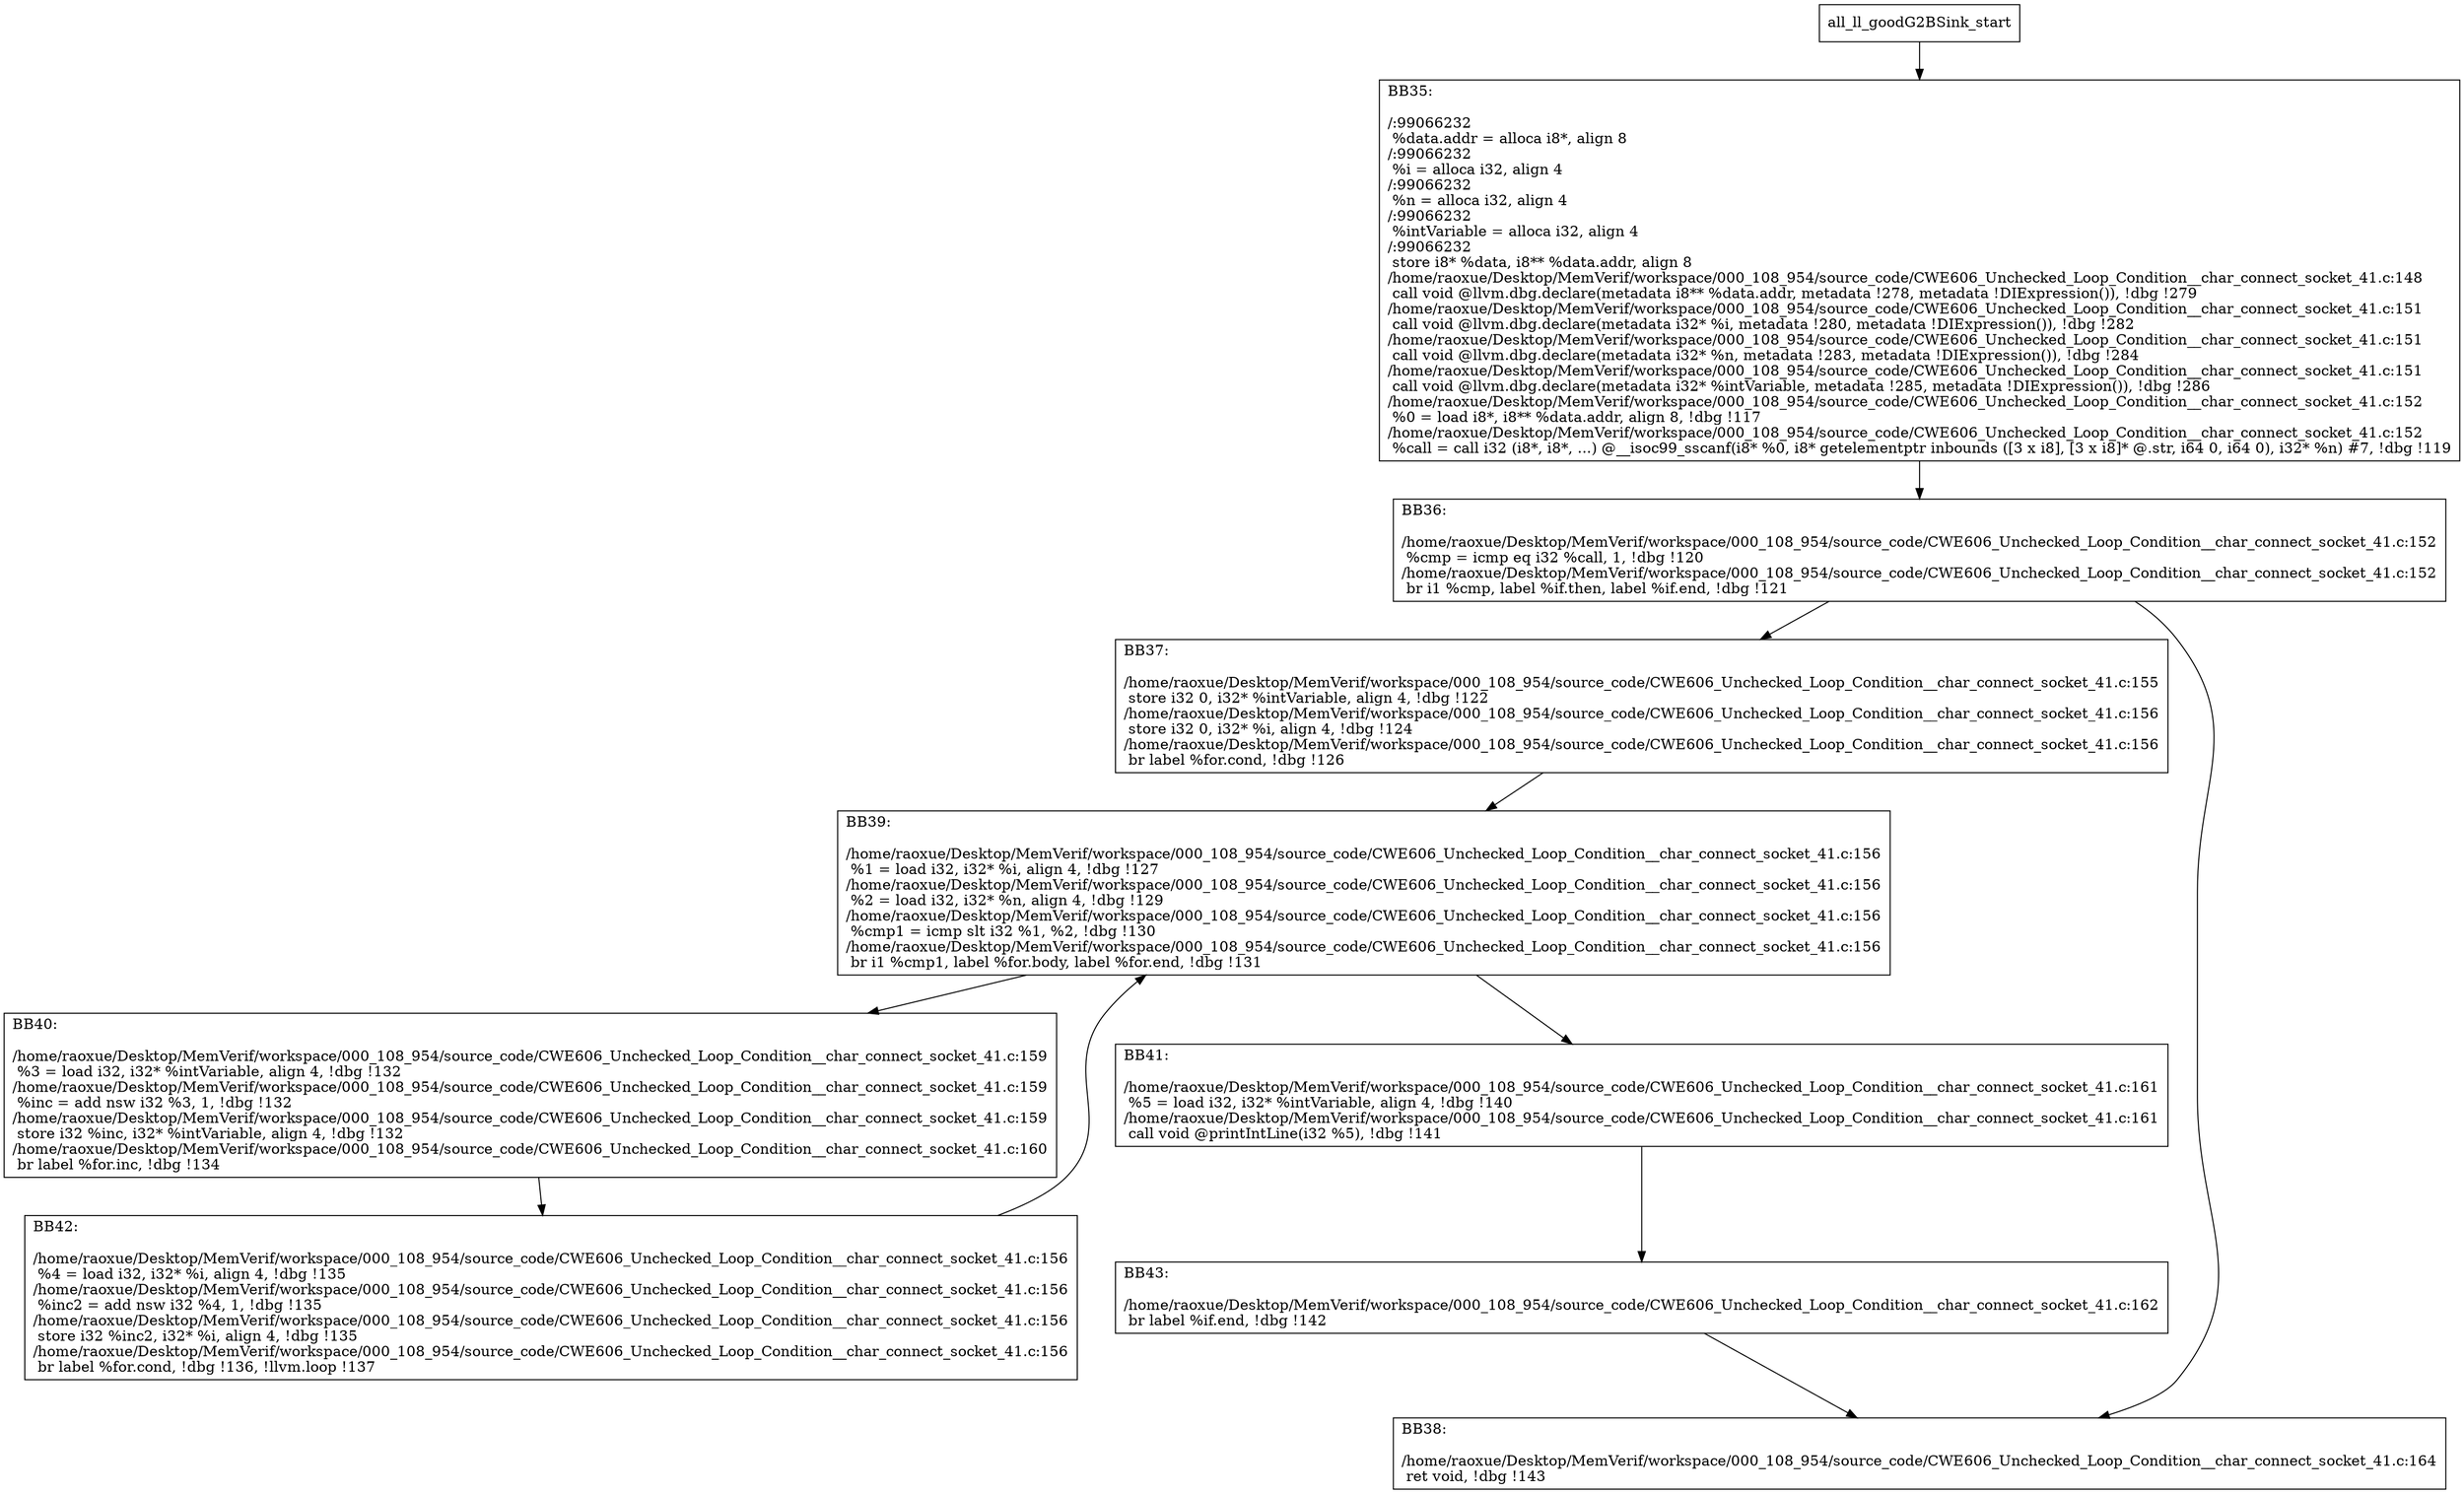 digraph "CFG for'all_ll_goodG2BSink' function" {
	BBall_ll_goodG2BSink_start[shape=record,label="{all_ll_goodG2BSink_start}"];
	BBall_ll_goodG2BSink_start-> all_ll_goodG2BSinkBB35;
	all_ll_goodG2BSinkBB35 [shape=record, label="{BB35:\l\l/:99066232\l
  %data.addr = alloca i8*, align 8\l
/:99066232\l
  %i = alloca i32, align 4\l
/:99066232\l
  %n = alloca i32, align 4\l
/:99066232\l
  %intVariable = alloca i32, align 4\l
/:99066232\l
  store i8* %data, i8** %data.addr, align 8\l
/home/raoxue/Desktop/MemVerif/workspace/000_108_954/source_code/CWE606_Unchecked_Loop_Condition__char_connect_socket_41.c:148\l
  call void @llvm.dbg.declare(metadata i8** %data.addr, metadata !278, metadata !DIExpression()), !dbg !279\l
/home/raoxue/Desktop/MemVerif/workspace/000_108_954/source_code/CWE606_Unchecked_Loop_Condition__char_connect_socket_41.c:151\l
  call void @llvm.dbg.declare(metadata i32* %i, metadata !280, metadata !DIExpression()), !dbg !282\l
/home/raoxue/Desktop/MemVerif/workspace/000_108_954/source_code/CWE606_Unchecked_Loop_Condition__char_connect_socket_41.c:151\l
  call void @llvm.dbg.declare(metadata i32* %n, metadata !283, metadata !DIExpression()), !dbg !284\l
/home/raoxue/Desktop/MemVerif/workspace/000_108_954/source_code/CWE606_Unchecked_Loop_Condition__char_connect_socket_41.c:151\l
  call void @llvm.dbg.declare(metadata i32* %intVariable, metadata !285, metadata !DIExpression()), !dbg !286\l
/home/raoxue/Desktop/MemVerif/workspace/000_108_954/source_code/CWE606_Unchecked_Loop_Condition__char_connect_socket_41.c:152\l
  %0 = load i8*, i8** %data.addr, align 8, !dbg !117\l
/home/raoxue/Desktop/MemVerif/workspace/000_108_954/source_code/CWE606_Unchecked_Loop_Condition__char_connect_socket_41.c:152\l
  %call = call i32 (i8*, i8*, ...) @__isoc99_sscanf(i8* %0, i8* getelementptr inbounds ([3 x i8], [3 x i8]* @.str, i64 0, i64 0), i32* %n) #7, !dbg !119\l
}"];
	all_ll_goodG2BSinkBB35-> all_ll_goodG2BSinkBB36;
	all_ll_goodG2BSinkBB36 [shape=record, label="{BB36:\l\l/home/raoxue/Desktop/MemVerif/workspace/000_108_954/source_code/CWE606_Unchecked_Loop_Condition__char_connect_socket_41.c:152\l
  %cmp = icmp eq i32 %call, 1, !dbg !120\l
/home/raoxue/Desktop/MemVerif/workspace/000_108_954/source_code/CWE606_Unchecked_Loop_Condition__char_connect_socket_41.c:152\l
  br i1 %cmp, label %if.then, label %if.end, !dbg !121\l
}"];
	all_ll_goodG2BSinkBB36-> all_ll_goodG2BSinkBB37;
	all_ll_goodG2BSinkBB36-> all_ll_goodG2BSinkBB38;
	all_ll_goodG2BSinkBB37 [shape=record, label="{BB37:\l\l/home/raoxue/Desktop/MemVerif/workspace/000_108_954/source_code/CWE606_Unchecked_Loop_Condition__char_connect_socket_41.c:155\l
  store i32 0, i32* %intVariable, align 4, !dbg !122\l
/home/raoxue/Desktop/MemVerif/workspace/000_108_954/source_code/CWE606_Unchecked_Loop_Condition__char_connect_socket_41.c:156\l
  store i32 0, i32* %i, align 4, !dbg !124\l
/home/raoxue/Desktop/MemVerif/workspace/000_108_954/source_code/CWE606_Unchecked_Loop_Condition__char_connect_socket_41.c:156\l
  br label %for.cond, !dbg !126\l
}"];
	all_ll_goodG2BSinkBB37-> all_ll_goodG2BSinkBB39;
	all_ll_goodG2BSinkBB39 [shape=record, label="{BB39:\l\l/home/raoxue/Desktop/MemVerif/workspace/000_108_954/source_code/CWE606_Unchecked_Loop_Condition__char_connect_socket_41.c:156\l
  %1 = load i32, i32* %i, align 4, !dbg !127\l
/home/raoxue/Desktop/MemVerif/workspace/000_108_954/source_code/CWE606_Unchecked_Loop_Condition__char_connect_socket_41.c:156\l
  %2 = load i32, i32* %n, align 4, !dbg !129\l
/home/raoxue/Desktop/MemVerif/workspace/000_108_954/source_code/CWE606_Unchecked_Loop_Condition__char_connect_socket_41.c:156\l
  %cmp1 = icmp slt i32 %1, %2, !dbg !130\l
/home/raoxue/Desktop/MemVerif/workspace/000_108_954/source_code/CWE606_Unchecked_Loop_Condition__char_connect_socket_41.c:156\l
  br i1 %cmp1, label %for.body, label %for.end, !dbg !131\l
}"];
	all_ll_goodG2BSinkBB39-> all_ll_goodG2BSinkBB40;
	all_ll_goodG2BSinkBB39-> all_ll_goodG2BSinkBB41;
	all_ll_goodG2BSinkBB40 [shape=record, label="{BB40:\l\l/home/raoxue/Desktop/MemVerif/workspace/000_108_954/source_code/CWE606_Unchecked_Loop_Condition__char_connect_socket_41.c:159\l
  %3 = load i32, i32* %intVariable, align 4, !dbg !132\l
/home/raoxue/Desktop/MemVerif/workspace/000_108_954/source_code/CWE606_Unchecked_Loop_Condition__char_connect_socket_41.c:159\l
  %inc = add nsw i32 %3, 1, !dbg !132\l
/home/raoxue/Desktop/MemVerif/workspace/000_108_954/source_code/CWE606_Unchecked_Loop_Condition__char_connect_socket_41.c:159\l
  store i32 %inc, i32* %intVariable, align 4, !dbg !132\l
/home/raoxue/Desktop/MemVerif/workspace/000_108_954/source_code/CWE606_Unchecked_Loop_Condition__char_connect_socket_41.c:160\l
  br label %for.inc, !dbg !134\l
}"];
	all_ll_goodG2BSinkBB40-> all_ll_goodG2BSinkBB42;
	all_ll_goodG2BSinkBB42 [shape=record, label="{BB42:\l\l/home/raoxue/Desktop/MemVerif/workspace/000_108_954/source_code/CWE606_Unchecked_Loop_Condition__char_connect_socket_41.c:156\l
  %4 = load i32, i32* %i, align 4, !dbg !135\l
/home/raoxue/Desktop/MemVerif/workspace/000_108_954/source_code/CWE606_Unchecked_Loop_Condition__char_connect_socket_41.c:156\l
  %inc2 = add nsw i32 %4, 1, !dbg !135\l
/home/raoxue/Desktop/MemVerif/workspace/000_108_954/source_code/CWE606_Unchecked_Loop_Condition__char_connect_socket_41.c:156\l
  store i32 %inc2, i32* %i, align 4, !dbg !135\l
/home/raoxue/Desktop/MemVerif/workspace/000_108_954/source_code/CWE606_Unchecked_Loop_Condition__char_connect_socket_41.c:156\l
  br label %for.cond, !dbg !136, !llvm.loop !137\l
}"];
	all_ll_goodG2BSinkBB42-> all_ll_goodG2BSinkBB39;
	all_ll_goodG2BSinkBB41 [shape=record, label="{BB41:\l\l/home/raoxue/Desktop/MemVerif/workspace/000_108_954/source_code/CWE606_Unchecked_Loop_Condition__char_connect_socket_41.c:161\l
  %5 = load i32, i32* %intVariable, align 4, !dbg !140\l
/home/raoxue/Desktop/MemVerif/workspace/000_108_954/source_code/CWE606_Unchecked_Loop_Condition__char_connect_socket_41.c:161\l
  call void @printIntLine(i32 %5), !dbg !141\l
}"];
	all_ll_goodG2BSinkBB41-> all_ll_goodG2BSinkBB43;
	all_ll_goodG2BSinkBB43 [shape=record, label="{BB43:\l\l/home/raoxue/Desktop/MemVerif/workspace/000_108_954/source_code/CWE606_Unchecked_Loop_Condition__char_connect_socket_41.c:162\l
  br label %if.end, !dbg !142\l
}"];
	all_ll_goodG2BSinkBB43-> all_ll_goodG2BSinkBB38;
	all_ll_goodG2BSinkBB38 [shape=record, label="{BB38:\l\l/home/raoxue/Desktop/MemVerif/workspace/000_108_954/source_code/CWE606_Unchecked_Loop_Condition__char_connect_socket_41.c:164\l
  ret void, !dbg !143\l
}"];
}

